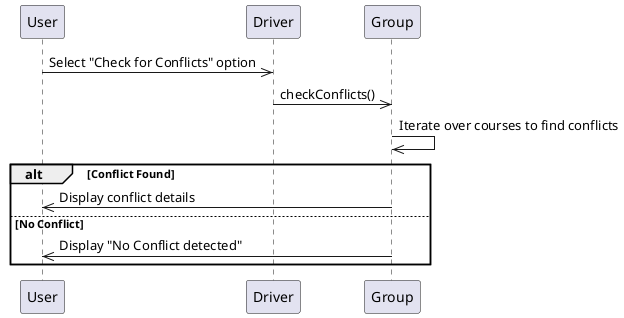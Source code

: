 @startuml
'https://plantuml.com/sequence-diagram

participant User as User
    participant Driver as Driver
    participant Group as Group

    User->>Driver: Select "Check for Conflicts" option
    Driver->>Group: checkConflicts()
    Group->>Group: Iterate over courses to find conflicts
    alt Conflict Found
        Group->>User: Display conflict details
    else No Conflict
        Group->>User: Display "No Conflict detected"
    end
@enduml